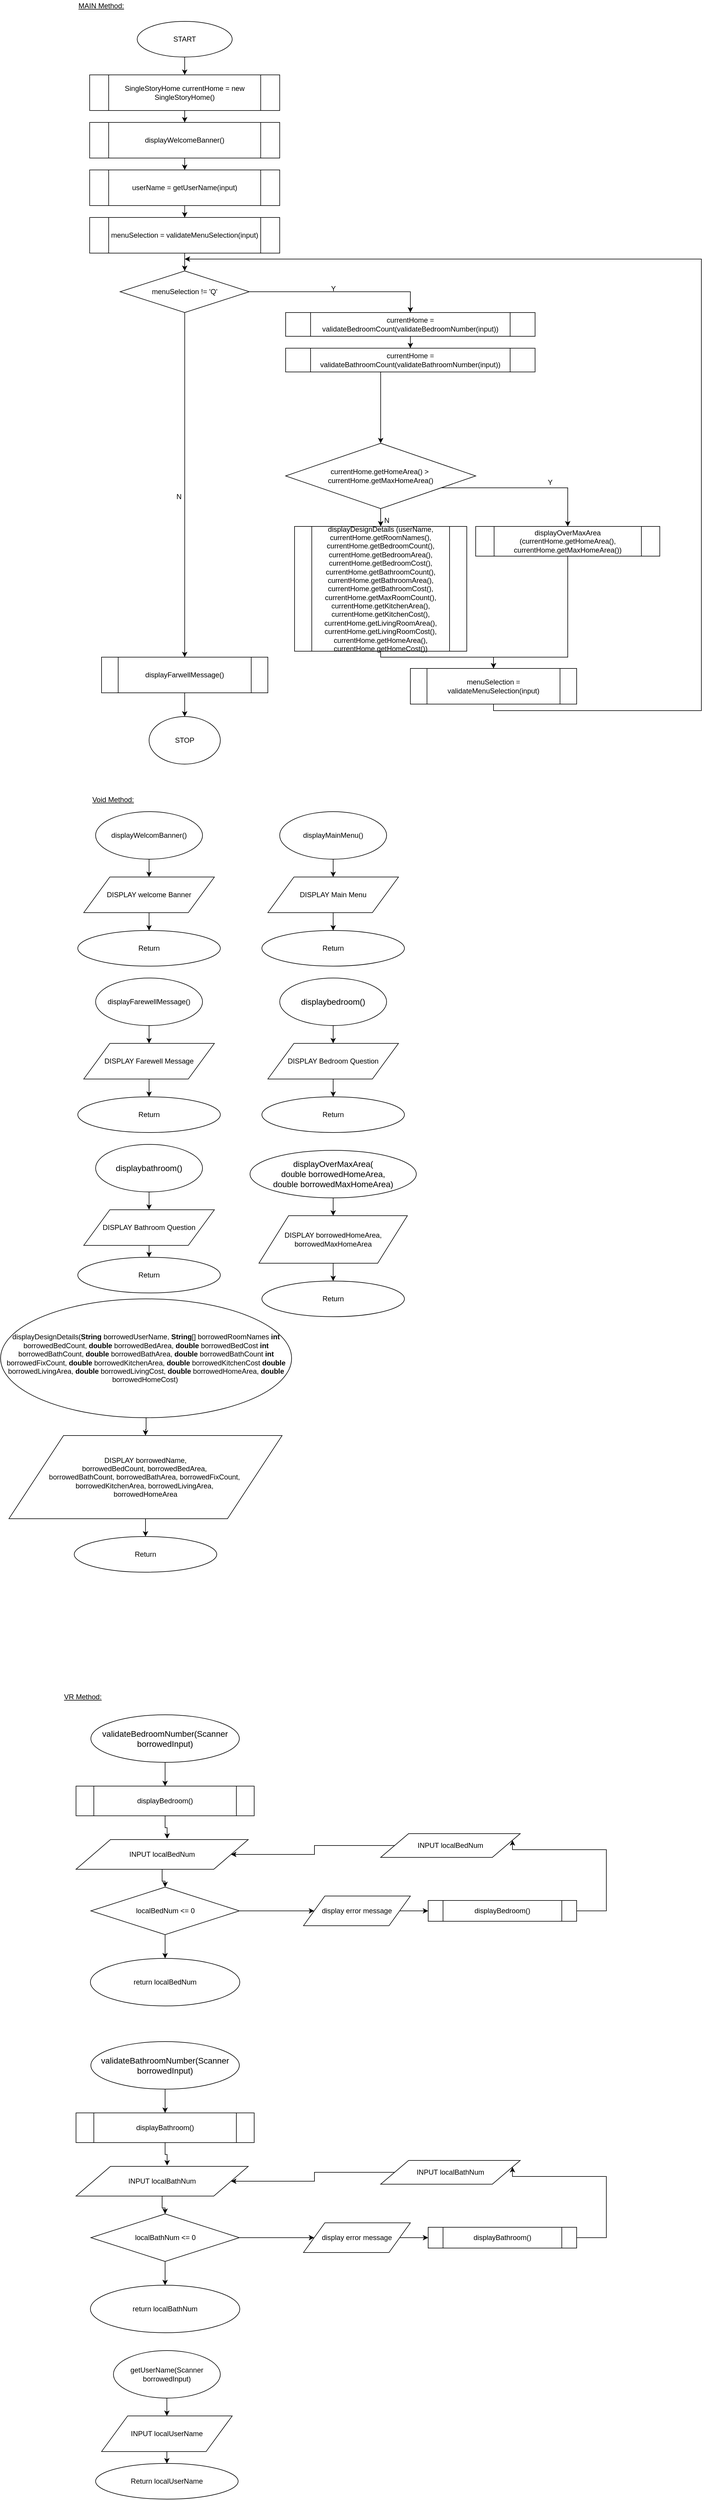 <mxfile version="12.5.5" type="google" pages="2"><diagram id="C5RBs43oDa-KdzZeNtuy" name="Main"><mxGraphModel dx="1441" dy="643" grid="1" gridSize="10" guides="1" tooltips="1" connect="1" arrows="1" fold="1" page="1" pageScale="1" pageWidth="827" pageHeight="1169" math="0" shadow="0"><root><mxCell id="WIyWlLk6GJQsqaUBKTNV-0"/><mxCell id="WIyWlLk6GJQsqaUBKTNV-1" parent="WIyWlLk6GJQsqaUBKTNV-0"/><mxCell id="le-dDfLxGgG_XoVpnEPs-2" style="edgeStyle=orthogonalEdgeStyle;rounded=0;orthogonalLoop=1;jettySize=auto;html=1;entryX=0.5;entryY=0;entryDx=0;entryDy=0;" parent="WIyWlLk6GJQsqaUBKTNV-1" source="le-dDfLxGgG_XoVpnEPs-0" target="le-dDfLxGgG_XoVpnEPs-1" edge="1"><mxGeometry relative="1" as="geometry"/></mxCell><mxCell id="le-dDfLxGgG_XoVpnEPs-0" value="START" style="ellipse;whiteSpace=wrap;html=1;" parent="WIyWlLk6GJQsqaUBKTNV-1" vertex="1"><mxGeometry x="150" y="80" width="160" height="60" as="geometry"/></mxCell><mxCell id="le-dDfLxGgG_XoVpnEPs-5" value="" style="edgeStyle=orthogonalEdgeStyle;rounded=0;orthogonalLoop=1;jettySize=auto;html=1;" parent="WIyWlLk6GJQsqaUBKTNV-1" source="le-dDfLxGgG_XoVpnEPs-1" target="le-dDfLxGgG_XoVpnEPs-4" edge="1"><mxGeometry relative="1" as="geometry"/></mxCell><mxCell id="le-dDfLxGgG_XoVpnEPs-1" value="SingleStoryHome currentHome = new SingleStoryHome()" style="shape=process;whiteSpace=wrap;html=1;backgroundOutline=1;" parent="WIyWlLk6GJQsqaUBKTNV-1" vertex="1"><mxGeometry x="70" y="170" width="320" height="60" as="geometry"/></mxCell><mxCell id="le-dDfLxGgG_XoVpnEPs-7" value="" style="edgeStyle=orthogonalEdgeStyle;rounded=0;orthogonalLoop=1;jettySize=auto;html=1;" parent="WIyWlLk6GJQsqaUBKTNV-1" source="le-dDfLxGgG_XoVpnEPs-4" target="le-dDfLxGgG_XoVpnEPs-6" edge="1"><mxGeometry relative="1" as="geometry"/></mxCell><mxCell id="le-dDfLxGgG_XoVpnEPs-4" value="displayWelcomeBanner()" style="shape=process;whiteSpace=wrap;html=1;backgroundOutline=1;" parent="WIyWlLk6GJQsqaUBKTNV-1" vertex="1"><mxGeometry x="70" y="250" width="320" height="60" as="geometry"/></mxCell><mxCell id="le-dDfLxGgG_XoVpnEPs-9" value="" style="edgeStyle=orthogonalEdgeStyle;rounded=0;orthogonalLoop=1;jettySize=auto;html=1;" parent="WIyWlLk6GJQsqaUBKTNV-1" source="le-dDfLxGgG_XoVpnEPs-6" target="le-dDfLxGgG_XoVpnEPs-8" edge="1"><mxGeometry relative="1" as="geometry"/></mxCell><mxCell id="le-dDfLxGgG_XoVpnEPs-6" value="userName = getUserName(input)" style="shape=process;whiteSpace=wrap;html=1;backgroundOutline=1;" parent="WIyWlLk6GJQsqaUBKTNV-1" vertex="1"><mxGeometry x="70" y="330" width="320" height="60" as="geometry"/></mxCell><mxCell id="le-dDfLxGgG_XoVpnEPs-11" style="edgeStyle=orthogonalEdgeStyle;rounded=0;orthogonalLoop=1;jettySize=auto;html=1;entryX=0.5;entryY=0;entryDx=0;entryDy=0;" parent="WIyWlLk6GJQsqaUBKTNV-1" source="le-dDfLxGgG_XoVpnEPs-8" target="le-dDfLxGgG_XoVpnEPs-10" edge="1"><mxGeometry relative="1" as="geometry"/></mxCell><mxCell id="le-dDfLxGgG_XoVpnEPs-8" value="menuSelection = validateMenuSelection(input)" style="shape=process;whiteSpace=wrap;html=1;backgroundOutline=1;" parent="WIyWlLk6GJQsqaUBKTNV-1" vertex="1"><mxGeometry x="70" y="410" width="320" height="60" as="geometry"/></mxCell><mxCell id="le-dDfLxGgG_XoVpnEPs-14" style="edgeStyle=orthogonalEdgeStyle;rounded=0;orthogonalLoop=1;jettySize=auto;html=1;entryX=0.5;entryY=0;entryDx=0;entryDy=0;" parent="WIyWlLk6GJQsqaUBKTNV-1" source="le-dDfLxGgG_XoVpnEPs-10" target="le-dDfLxGgG_XoVpnEPs-12" edge="1"><mxGeometry relative="1" as="geometry"/></mxCell><mxCell id="le-dDfLxGgG_XoVpnEPs-34" style="edgeStyle=orthogonalEdgeStyle;rounded=0;orthogonalLoop=1;jettySize=auto;html=1;entryX=0.5;entryY=0;entryDx=0;entryDy=0;" parent="WIyWlLk6GJQsqaUBKTNV-1" source="le-dDfLxGgG_XoVpnEPs-10" target="le-dDfLxGgG_XoVpnEPs-17" edge="1"><mxGeometry relative="1" as="geometry"/></mxCell><mxCell id="le-dDfLxGgG_XoVpnEPs-10" value="menuSelection != 'Q'" style="rhombus;whiteSpace=wrap;html=1;" parent="WIyWlLk6GJQsqaUBKTNV-1" vertex="1"><mxGeometry x="121.25" y="500" width="217.5" height="70" as="geometry"/></mxCell><mxCell id="le-dDfLxGgG_XoVpnEPs-30" style="edgeStyle=orthogonalEdgeStyle;rounded=0;orthogonalLoop=1;jettySize=auto;html=1;entryX=0.5;entryY=0;entryDx=0;entryDy=0;" parent="WIyWlLk6GJQsqaUBKTNV-1" source="le-dDfLxGgG_XoVpnEPs-12" target="le-dDfLxGgG_XoVpnEPs-15" edge="1"><mxGeometry relative="1" as="geometry"/></mxCell><mxCell id="le-dDfLxGgG_XoVpnEPs-12" value="displayFarwellMessage()" style="shape=process;whiteSpace=wrap;html=1;backgroundOutline=1;" parent="WIyWlLk6GJQsqaUBKTNV-1" vertex="1"><mxGeometry x="90" y="1150" width="280" height="60" as="geometry"/></mxCell><mxCell id="le-dDfLxGgG_XoVpnEPs-15" value="STOP" style="ellipse;whiteSpace=wrap;html=1;" parent="WIyWlLk6GJQsqaUBKTNV-1" vertex="1"><mxGeometry x="170" y="1250" width="120" height="80" as="geometry"/></mxCell><mxCell id="le-dDfLxGgG_XoVpnEPs-16" value="N" style="text;html=1;align=center;verticalAlign=middle;resizable=0;points=[];autosize=1;" parent="WIyWlLk6GJQsqaUBKTNV-1" vertex="1"><mxGeometry x="210" y="870" width="20" height="20" as="geometry"/></mxCell><mxCell id="le-dDfLxGgG_XoVpnEPs-19" value="" style="edgeStyle=orthogonalEdgeStyle;rounded=0;orthogonalLoop=1;jettySize=auto;html=1;" parent="WIyWlLk6GJQsqaUBKTNV-1" source="le-dDfLxGgG_XoVpnEPs-17" target="le-dDfLxGgG_XoVpnEPs-18" edge="1"><mxGeometry relative="1" as="geometry"/></mxCell><mxCell id="le-dDfLxGgG_XoVpnEPs-17" value="currentHome = validateBedroomCount(validateBedroomNumber(input))" style="shape=process;whiteSpace=wrap;html=1;backgroundOutline=1;" parent="WIyWlLk6GJQsqaUBKTNV-1" vertex="1"><mxGeometry x="400" y="570" width="420" height="40" as="geometry"/></mxCell><mxCell id="le-dDfLxGgG_XoVpnEPs-21" value="" style="edgeStyle=orthogonalEdgeStyle;rounded=0;orthogonalLoop=1;jettySize=auto;html=1;entryX=0.5;entryY=0;entryDx=0;entryDy=0;" parent="WIyWlLk6GJQsqaUBKTNV-1" source="le-dDfLxGgG_XoVpnEPs-18" target="le-dDfLxGgG_XoVpnEPs-24" edge="1"><mxGeometry relative="1" as="geometry"><mxPoint x="610" y="690" as="targetPoint"/><Array as="points"><mxPoint x="560" y="710"/><mxPoint x="560" y="710"/></Array></mxGeometry></mxCell><mxCell id="le-dDfLxGgG_XoVpnEPs-18" value="currentHome = validateBathroomCount(validateBathroomNumber(input))" style="shape=process;whiteSpace=wrap;html=1;backgroundOutline=1;" parent="WIyWlLk6GJQsqaUBKTNV-1" vertex="1"><mxGeometry x="400" y="630" width="420" height="40" as="geometry"/></mxCell><mxCell id="le-dDfLxGgG_XoVpnEPs-28" style="edgeStyle=orthogonalEdgeStyle;rounded=0;orthogonalLoop=1;jettySize=auto;html=1;entryX=0.5;entryY=0;entryDx=0;entryDy=0;" parent="WIyWlLk6GJQsqaUBKTNV-1" source="le-dDfLxGgG_XoVpnEPs-24" target="le-dDfLxGgG_XoVpnEPs-27" edge="1"><mxGeometry relative="1" as="geometry"/></mxCell><mxCell id="le-dDfLxGgG_XoVpnEPs-35" style="edgeStyle=orthogonalEdgeStyle;rounded=0;orthogonalLoop=1;jettySize=auto;html=1;entryX=0.5;entryY=0;entryDx=0;entryDy=0;" parent="WIyWlLk6GJQsqaUBKTNV-1" source="le-dDfLxGgG_XoVpnEPs-24" target="le-dDfLxGgG_XoVpnEPs-26" edge="1"><mxGeometry relative="1" as="geometry"><mxPoint x="880" y="910" as="targetPoint"/><Array as="points"><mxPoint x="875" y="865"/></Array></mxGeometry></mxCell><mxCell id="le-dDfLxGgG_XoVpnEPs-24" value="currentHome.getHomeArea() &amp;gt;&amp;nbsp;&lt;br&gt;currentHome.getMaxHomeArea()" style="rhombus;whiteSpace=wrap;html=1;" parent="WIyWlLk6GJQsqaUBKTNV-1" vertex="1"><mxGeometry x="400" y="790" width="320" height="110" as="geometry"/></mxCell><mxCell id="le-dDfLxGgG_XoVpnEPs-37" style="edgeStyle=orthogonalEdgeStyle;rounded=0;orthogonalLoop=1;jettySize=auto;html=1;" parent="WIyWlLk6GJQsqaUBKTNV-1" source="le-dDfLxGgG_XoVpnEPs-26" target="le-dDfLxGgG_XoVpnEPs-31" edge="1"><mxGeometry relative="1" as="geometry"><Array as="points"><mxPoint x="875" y="1150"/><mxPoint x="750" y="1150"/></Array></mxGeometry></mxCell><mxCell id="le-dDfLxGgG_XoVpnEPs-26" value="displayOverMaxArea&lt;br&gt;(currentHome.getHomeArea(),&lt;br&gt;currentHome.getMaxHomeArea())" style="shape=process;whiteSpace=wrap;html=1;backgroundOutline=1;" parent="WIyWlLk6GJQsqaUBKTNV-1" vertex="1"><mxGeometry x="720" y="930" width="310" height="50" as="geometry"/></mxCell><mxCell id="le-dDfLxGgG_XoVpnEPs-36" style="edgeStyle=orthogonalEdgeStyle;rounded=0;orthogonalLoop=1;jettySize=auto;html=1;entryX=0.5;entryY=0;entryDx=0;entryDy=0;" parent="WIyWlLk6GJQsqaUBKTNV-1" source="le-dDfLxGgG_XoVpnEPs-27" target="le-dDfLxGgG_XoVpnEPs-31" edge="1"><mxGeometry relative="1" as="geometry"><Array as="points"><mxPoint x="560" y="1150"/><mxPoint x="750" y="1150"/></Array></mxGeometry></mxCell><mxCell id="le-dDfLxGgG_XoVpnEPs-27" value="displayDesignDetails (userName, &lt;br&gt;currentHome.getRoomNames(),&lt;br&gt;currentHome.getBedroomCount(),&lt;br&gt;currentHome.getBedroomArea(),&lt;br&gt;currentHome.getBedroomCost(),&lt;br&gt;currentHome.getBathroomCount(),&lt;br&gt;currentHome.getBathroomArea(),&lt;br&gt;currentHome.getBathroomCost(),&lt;br&gt;currentHome.getMaxRoomCount(),&lt;br&gt;currentHome.getKitchenArea(),&lt;br&gt;currentHome.getKitchenCost(),&lt;br&gt;currentHome.getLivingRoomArea(),&lt;br&gt;currentHome.getLivingRoomCost(),&lt;br&gt;currentHome.getHomeArea(),&lt;br&gt;currentHome.getHomeCost())" style="shape=process;whiteSpace=wrap;html=1;backgroundOutline=1;" parent="WIyWlLk6GJQsqaUBKTNV-1" vertex="1"><mxGeometry x="415" y="930" width="290" height="210" as="geometry"/></mxCell><mxCell id="le-dDfLxGgG_XoVpnEPs-29" value="N" style="text;html=1;align=center;verticalAlign=middle;resizable=0;points=[];autosize=1;" parent="WIyWlLk6GJQsqaUBKTNV-1" vertex="1"><mxGeometry x="560" y="910" width="20" height="20" as="geometry"/></mxCell><mxCell id="le-dDfLxGgG_XoVpnEPs-38" style="edgeStyle=orthogonalEdgeStyle;rounded=0;orthogonalLoop=1;jettySize=auto;html=1;" parent="WIyWlLk6GJQsqaUBKTNV-1" source="le-dDfLxGgG_XoVpnEPs-31" edge="1"><mxGeometry relative="1" as="geometry"><mxPoint x="230" y="480" as="targetPoint"/><Array as="points"><mxPoint x="750" y="1240"/><mxPoint x="1100" y="1240"/><mxPoint x="1100" y="480"/></Array></mxGeometry></mxCell><mxCell id="le-dDfLxGgG_XoVpnEPs-31" value="menuSelection = validateMenuSelection(input)" style="shape=process;whiteSpace=wrap;html=1;backgroundOutline=1;" parent="WIyWlLk6GJQsqaUBKTNV-1" vertex="1"><mxGeometry x="610" y="1169" width="280" height="60" as="geometry"/></mxCell><mxCell id="le-dDfLxGgG_XoVpnEPs-32" value="Y" style="text;html=1;align=center;verticalAlign=middle;resizable=0;points=[];autosize=1;" parent="WIyWlLk6GJQsqaUBKTNV-1" vertex="1"><mxGeometry x="835" y="846" width="20" height="20" as="geometry"/></mxCell><mxCell id="le-dDfLxGgG_XoVpnEPs-33" value="Y" style="text;html=1;align=center;verticalAlign=middle;resizable=0;points=[];autosize=1;" parent="WIyWlLk6GJQsqaUBKTNV-1" vertex="1"><mxGeometry x="470" y="520" width="20" height="20" as="geometry"/></mxCell><mxCell id="le-dDfLxGgG_XoVpnEPs-61" value="&lt;u&gt;Void Method:&lt;/u&gt;" style="text;html=1;align=center;verticalAlign=middle;resizable=0;points=[];autosize=1;" parent="WIyWlLk6GJQsqaUBKTNV-1" vertex="1"><mxGeometry x="64" y="1380" width="90" height="20" as="geometry"/></mxCell><mxCell id="le-dDfLxGgG_XoVpnEPs-62" value="&lt;u&gt;MAIN Method:&lt;/u&gt;" style="text;html=1;align=center;verticalAlign=middle;resizable=0;points=[];autosize=1;" parent="WIyWlLk6GJQsqaUBKTNV-1" vertex="1"><mxGeometry x="44" y="44" width="90" height="20" as="geometry"/></mxCell><mxCell id="le-dDfLxGgG_XoVpnEPs-63" style="edgeStyle=orthogonalEdgeStyle;rounded=0;orthogonalLoop=1;jettySize=auto;html=1;entryX=0.5;entryY=0;entryDx=0;entryDy=0;" parent="WIyWlLk6GJQsqaUBKTNV-1" source="le-dDfLxGgG_XoVpnEPs-64" target="le-dDfLxGgG_XoVpnEPs-67" edge="1"><mxGeometry relative="1" as="geometry"/></mxCell><mxCell id="le-dDfLxGgG_XoVpnEPs-64" value="displayWelcomBanner()" style="ellipse;whiteSpace=wrap;html=1;" parent="WIyWlLk6GJQsqaUBKTNV-1" vertex="1"><mxGeometry x="80" y="1410" width="180" height="80" as="geometry"/></mxCell><mxCell id="le-dDfLxGgG_XoVpnEPs-65" style="edgeStyle=orthogonalEdgeStyle;rounded=0;orthogonalLoop=1;jettySize=auto;html=1;" parent="WIyWlLk6GJQsqaUBKTNV-1" source="le-dDfLxGgG_XoVpnEPs-67" edge="1"><mxGeometry relative="1" as="geometry"><mxPoint x="170" y="1640" as="targetPoint"/></mxGeometry></mxCell><mxCell id="le-dDfLxGgG_XoVpnEPs-66" style="edgeStyle=orthogonalEdgeStyle;rounded=0;orthogonalLoop=1;jettySize=auto;html=1;" parent="WIyWlLk6GJQsqaUBKTNV-1" source="le-dDfLxGgG_XoVpnEPs-67" target="le-dDfLxGgG_XoVpnEPs-69" edge="1"><mxGeometry relative="1" as="geometry"/></mxCell><mxCell id="le-dDfLxGgG_XoVpnEPs-67" value="DISPLAY welcome Banner" style="shape=parallelogram;perimeter=parallelogramPerimeter;whiteSpace=wrap;html=1;" parent="WIyWlLk6GJQsqaUBKTNV-1" vertex="1"><mxGeometry x="60" y="1520" width="220" height="60" as="geometry"/></mxCell><mxCell id="le-dDfLxGgG_XoVpnEPs-68" value="" style="edgeStyle=orthogonalEdgeStyle;rounded=0;orthogonalLoop=1;jettySize=auto;html=1;entryX=0.5;entryY=0;entryDx=0;entryDy=0;" parent="WIyWlLk6GJQsqaUBKTNV-1" target="le-dDfLxGgG_XoVpnEPs-69" edge="1"><mxGeometry relative="1" as="geometry"><mxPoint x="170" y="1620" as="sourcePoint"/></mxGeometry></mxCell><mxCell id="le-dDfLxGgG_XoVpnEPs-69" value="Return" style="ellipse;whiteSpace=wrap;html=1;" parent="WIyWlLk6GJQsqaUBKTNV-1" vertex="1"><mxGeometry x="50" y="1610" width="240" height="60" as="geometry"/></mxCell><mxCell id="le-dDfLxGgG_XoVpnEPs-77" style="edgeStyle=orthogonalEdgeStyle;rounded=0;orthogonalLoop=1;jettySize=auto;html=1;entryX=0.5;entryY=0;entryDx=0;entryDy=0;" parent="WIyWlLk6GJQsqaUBKTNV-1" source="le-dDfLxGgG_XoVpnEPs-78" target="le-dDfLxGgG_XoVpnEPs-81" edge="1"><mxGeometry relative="1" as="geometry"/></mxCell><mxCell id="le-dDfLxGgG_XoVpnEPs-78" value="displayFarewellMessage()" style="ellipse;whiteSpace=wrap;html=1;" parent="WIyWlLk6GJQsqaUBKTNV-1" vertex="1"><mxGeometry x="80" y="1690" width="180" height="80" as="geometry"/></mxCell><mxCell id="le-dDfLxGgG_XoVpnEPs-79" style="edgeStyle=orthogonalEdgeStyle;rounded=0;orthogonalLoop=1;jettySize=auto;html=1;" parent="WIyWlLk6GJQsqaUBKTNV-1" source="le-dDfLxGgG_XoVpnEPs-81" edge="1"><mxGeometry relative="1" as="geometry"><mxPoint x="170" y="1920" as="targetPoint"/></mxGeometry></mxCell><mxCell id="le-dDfLxGgG_XoVpnEPs-80" style="edgeStyle=orthogonalEdgeStyle;rounded=0;orthogonalLoop=1;jettySize=auto;html=1;" parent="WIyWlLk6GJQsqaUBKTNV-1" source="le-dDfLxGgG_XoVpnEPs-81" target="le-dDfLxGgG_XoVpnEPs-83" edge="1"><mxGeometry relative="1" as="geometry"/></mxCell><mxCell id="le-dDfLxGgG_XoVpnEPs-81" value="DISPLAY Farewell Message" style="shape=parallelogram;perimeter=parallelogramPerimeter;whiteSpace=wrap;html=1;" parent="WIyWlLk6GJQsqaUBKTNV-1" vertex="1"><mxGeometry x="60" y="1800" width="220" height="60" as="geometry"/></mxCell><mxCell id="le-dDfLxGgG_XoVpnEPs-82" value="" style="edgeStyle=orthogonalEdgeStyle;rounded=0;orthogonalLoop=1;jettySize=auto;html=1;entryX=0.5;entryY=0;entryDx=0;entryDy=0;" parent="WIyWlLk6GJQsqaUBKTNV-1" target="le-dDfLxGgG_XoVpnEPs-83" edge="1"><mxGeometry relative="1" as="geometry"><mxPoint x="170" y="1900" as="sourcePoint"/></mxGeometry></mxCell><mxCell id="le-dDfLxGgG_XoVpnEPs-83" value="Return" style="ellipse;whiteSpace=wrap;html=1;" parent="WIyWlLk6GJQsqaUBKTNV-1" vertex="1"><mxGeometry x="50" y="1890" width="240" height="60" as="geometry"/></mxCell><mxCell id="le-dDfLxGgG_XoVpnEPs-91" style="edgeStyle=orthogonalEdgeStyle;rounded=0;orthogonalLoop=1;jettySize=auto;html=1;entryX=0.5;entryY=0;entryDx=0;entryDy=0;" parent="WIyWlLk6GJQsqaUBKTNV-1" source="le-dDfLxGgG_XoVpnEPs-92" target="le-dDfLxGgG_XoVpnEPs-95" edge="1"><mxGeometry relative="1" as="geometry"/></mxCell><mxCell id="le-dDfLxGgG_XoVpnEPs-92" value="displayMainMenu()" style="ellipse;whiteSpace=wrap;html=1;" parent="WIyWlLk6GJQsqaUBKTNV-1" vertex="1"><mxGeometry x="390" y="1410" width="180" height="80" as="geometry"/></mxCell><mxCell id="le-dDfLxGgG_XoVpnEPs-93" style="edgeStyle=orthogonalEdgeStyle;rounded=0;orthogonalLoop=1;jettySize=auto;html=1;" parent="WIyWlLk6GJQsqaUBKTNV-1" source="le-dDfLxGgG_XoVpnEPs-95" edge="1"><mxGeometry relative="1" as="geometry"><mxPoint x="480" y="1640" as="targetPoint"/></mxGeometry></mxCell><mxCell id="le-dDfLxGgG_XoVpnEPs-94" style="edgeStyle=orthogonalEdgeStyle;rounded=0;orthogonalLoop=1;jettySize=auto;html=1;" parent="WIyWlLk6GJQsqaUBKTNV-1" source="le-dDfLxGgG_XoVpnEPs-95" target="le-dDfLxGgG_XoVpnEPs-97" edge="1"><mxGeometry relative="1" as="geometry"/></mxCell><mxCell id="le-dDfLxGgG_XoVpnEPs-95" value="DISPLAY Main Menu" style="shape=parallelogram;perimeter=parallelogramPerimeter;whiteSpace=wrap;html=1;" parent="WIyWlLk6GJQsqaUBKTNV-1" vertex="1"><mxGeometry x="370" y="1520" width="220" height="60" as="geometry"/></mxCell><mxCell id="le-dDfLxGgG_XoVpnEPs-96" value="" style="edgeStyle=orthogonalEdgeStyle;rounded=0;orthogonalLoop=1;jettySize=auto;html=1;entryX=0.5;entryY=0;entryDx=0;entryDy=0;" parent="WIyWlLk6GJQsqaUBKTNV-1" target="le-dDfLxGgG_XoVpnEPs-97" edge="1"><mxGeometry relative="1" as="geometry"><mxPoint x="480" y="1620" as="sourcePoint"/></mxGeometry></mxCell><mxCell id="le-dDfLxGgG_XoVpnEPs-97" value="Return" style="ellipse;whiteSpace=wrap;html=1;" parent="WIyWlLk6GJQsqaUBKTNV-1" vertex="1"><mxGeometry x="360" y="1610" width="240" height="60" as="geometry"/></mxCell><mxCell id="le-dDfLxGgG_XoVpnEPs-98" style="edgeStyle=orthogonalEdgeStyle;rounded=0;orthogonalLoop=1;jettySize=auto;html=1;entryX=0.5;entryY=0;entryDx=0;entryDy=0;" parent="WIyWlLk6GJQsqaUBKTNV-1" source="le-dDfLxGgG_XoVpnEPs-99" target="le-dDfLxGgG_XoVpnEPs-102" edge="1"><mxGeometry relative="1" as="geometry"/></mxCell><mxCell id="le-dDfLxGgG_XoVpnEPs-99" value="&lt;font style=&quot;font-size: 14px&quot;&gt;&amp;nbsp;displaybedroom()&lt;span class=&quot;Apple-converted-space&quot;&gt;&amp;nbsp;&lt;/span&gt;&lt;/font&gt;&lt;span style=&quot;font-family: &amp;#34;menlo&amp;#34; ; font-size: 11px&quot;&gt;&lt;br&gt;&lt;/span&gt;" style="ellipse;whiteSpace=wrap;html=1;" parent="WIyWlLk6GJQsqaUBKTNV-1" vertex="1"><mxGeometry x="390" y="1690" width="180" height="80" as="geometry"/></mxCell><mxCell id="le-dDfLxGgG_XoVpnEPs-100" style="edgeStyle=orthogonalEdgeStyle;rounded=0;orthogonalLoop=1;jettySize=auto;html=1;" parent="WIyWlLk6GJQsqaUBKTNV-1" source="le-dDfLxGgG_XoVpnEPs-102" edge="1"><mxGeometry relative="1" as="geometry"><mxPoint x="480" y="1920" as="targetPoint"/></mxGeometry></mxCell><mxCell id="le-dDfLxGgG_XoVpnEPs-101" style="edgeStyle=orthogonalEdgeStyle;rounded=0;orthogonalLoop=1;jettySize=auto;html=1;" parent="WIyWlLk6GJQsqaUBKTNV-1" source="le-dDfLxGgG_XoVpnEPs-102" target="le-dDfLxGgG_XoVpnEPs-104" edge="1"><mxGeometry relative="1" as="geometry"/></mxCell><mxCell id="le-dDfLxGgG_XoVpnEPs-102" value="DISPLAY Bedroom Question" style="shape=parallelogram;perimeter=parallelogramPerimeter;whiteSpace=wrap;html=1;" parent="WIyWlLk6GJQsqaUBKTNV-1" vertex="1"><mxGeometry x="370" y="1800" width="220" height="60" as="geometry"/></mxCell><mxCell id="le-dDfLxGgG_XoVpnEPs-103" value="" style="edgeStyle=orthogonalEdgeStyle;rounded=0;orthogonalLoop=1;jettySize=auto;html=1;entryX=0.5;entryY=0;entryDx=0;entryDy=0;" parent="WIyWlLk6GJQsqaUBKTNV-1" target="le-dDfLxGgG_XoVpnEPs-104" edge="1"><mxGeometry relative="1" as="geometry"><mxPoint x="480" y="1900" as="sourcePoint"/></mxGeometry></mxCell><mxCell id="le-dDfLxGgG_XoVpnEPs-104" value="Return" style="ellipse;whiteSpace=wrap;html=1;" parent="WIyWlLk6GJQsqaUBKTNV-1" vertex="1"><mxGeometry x="360" y="1890" width="240" height="60" as="geometry"/></mxCell><mxCell id="le-dDfLxGgG_XoVpnEPs-105" style="edgeStyle=orthogonalEdgeStyle;rounded=0;orthogonalLoop=1;jettySize=auto;html=1;entryX=0.5;entryY=0;entryDx=0;entryDy=0;" parent="WIyWlLk6GJQsqaUBKTNV-1" source="le-dDfLxGgG_XoVpnEPs-106" target="le-dDfLxGgG_XoVpnEPs-109" edge="1"><mxGeometry relative="1" as="geometry"/></mxCell><mxCell id="le-dDfLxGgG_XoVpnEPs-106" value="&lt;font style=&quot;font-size: 14px&quot;&gt;&amp;nbsp;displaybathroom()&lt;span class=&quot;Apple-converted-space&quot;&gt;&amp;nbsp;&lt;/span&gt;&lt;/font&gt;&lt;span style=&quot;font-family: &amp;#34;menlo&amp;#34; ; font-size: 11px&quot;&gt;&lt;br&gt;&lt;/span&gt;" style="ellipse;whiteSpace=wrap;html=1;" parent="WIyWlLk6GJQsqaUBKTNV-1" vertex="1"><mxGeometry x="80" y="1970" width="180" height="80" as="geometry"/></mxCell><mxCell id="le-dDfLxGgG_XoVpnEPs-107" style="edgeStyle=orthogonalEdgeStyle;rounded=0;orthogonalLoop=1;jettySize=auto;html=1;" parent="WIyWlLk6GJQsqaUBKTNV-1" source="le-dDfLxGgG_XoVpnEPs-109" edge="1"><mxGeometry relative="1" as="geometry"><mxPoint x="170" y="2200" as="targetPoint"/></mxGeometry></mxCell><mxCell id="le-dDfLxGgG_XoVpnEPs-108" style="edgeStyle=orthogonalEdgeStyle;rounded=0;orthogonalLoop=1;jettySize=auto;html=1;" parent="WIyWlLk6GJQsqaUBKTNV-1" source="le-dDfLxGgG_XoVpnEPs-109" target="le-dDfLxGgG_XoVpnEPs-111" edge="1"><mxGeometry relative="1" as="geometry"/></mxCell><mxCell id="le-dDfLxGgG_XoVpnEPs-109" value="DISPLAY Bathroom Question" style="shape=parallelogram;perimeter=parallelogramPerimeter;whiteSpace=wrap;html=1;" parent="WIyWlLk6GJQsqaUBKTNV-1" vertex="1"><mxGeometry x="60" y="2080" width="220" height="60" as="geometry"/></mxCell><mxCell id="le-dDfLxGgG_XoVpnEPs-110" value="" style="edgeStyle=orthogonalEdgeStyle;rounded=0;orthogonalLoop=1;jettySize=auto;html=1;entryX=0.5;entryY=0;entryDx=0;entryDy=0;" parent="WIyWlLk6GJQsqaUBKTNV-1" target="le-dDfLxGgG_XoVpnEPs-111" edge="1"><mxGeometry relative="1" as="geometry"><mxPoint x="170" y="2180" as="sourcePoint"/></mxGeometry></mxCell><mxCell id="le-dDfLxGgG_XoVpnEPs-111" value="Return" style="ellipse;whiteSpace=wrap;html=1;" parent="WIyWlLk6GJQsqaUBKTNV-1" vertex="1"><mxGeometry x="50" y="2160" width="240" height="60" as="geometry"/></mxCell><mxCell id="le-dDfLxGgG_XoVpnEPs-112" value="&lt;u&gt;VR Method:&lt;/u&gt;" style="text;html=1;align=center;verticalAlign=middle;resizable=0;points=[];autosize=1;" parent="WIyWlLk6GJQsqaUBKTNV-1" vertex="1"><mxGeometry x="18" y="2890" width="80" height="20" as="geometry"/></mxCell><mxCell id="le-dDfLxGgG_XoVpnEPs-137" style="edgeStyle=orthogonalEdgeStyle;rounded=0;orthogonalLoop=1;jettySize=auto;html=1;entryX=0.5;entryY=0;entryDx=0;entryDy=0;" parent="WIyWlLk6GJQsqaUBKTNV-1" source="le-dDfLxGgG_XoVpnEPs-121" target="le-dDfLxGgG_XoVpnEPs-136" edge="1"><mxGeometry relative="1" as="geometry"/></mxCell><mxCell id="le-dDfLxGgG_XoVpnEPs-121" value="&lt;span style=&quot;font-size: 14px&quot;&gt;validateBedroomNumber(Scanner &lt;/span&gt;&lt;span class=&quot;s1&quot; style=&quot;font-size: 14px&quot;&gt;borrowedInput&lt;/span&gt;&lt;span style=&quot;font-size: 14px&quot;&gt;)&lt;/span&gt;" style="ellipse;whiteSpace=wrap;html=1;" parent="WIyWlLk6GJQsqaUBKTNV-1" vertex="1"><mxGeometry x="72" y="2930" width="250" height="80" as="geometry"/></mxCell><mxCell id="le-dDfLxGgG_XoVpnEPs-122" style="edgeStyle=orthogonalEdgeStyle;rounded=0;orthogonalLoop=1;jettySize=auto;html=1;entryX=0.5;entryY=0;entryDx=0;entryDy=0;" parent="WIyWlLk6GJQsqaUBKTNV-1" source="le-dDfLxGgG_XoVpnEPs-123" target="le-dDfLxGgG_XoVpnEPs-126" edge="1"><mxGeometry relative="1" as="geometry"/></mxCell><mxCell id="le-dDfLxGgG_XoVpnEPs-123" value="&lt;span class=&quot;s1&quot; style=&quot;font-size: 14px&quot;&gt;displayOverMaxArea(&lt;br&gt;&lt;/span&gt;&lt;span class=&quot;s2&quot; style=&quot;font-size: 14px&quot;&gt;double&lt;/span&gt;&lt;span class=&quot;s1&quot; style=&quot;font-size: 14px&quot;&gt; &lt;/span&gt;&lt;span style=&quot;font-size: 14px&quot;&gt;borrowedHomeArea&lt;/span&gt;&lt;span class=&quot;s1&quot; style=&quot;font-size: 14px&quot;&gt;,&lt;br&gt;&lt;span style=&quot;font-family: &amp;#34;helvetica&amp;#34;&quot;&gt;double&lt;/span&gt;&lt;b style=&quot;font-family: &amp;#34;helvetica&amp;#34;&quot;&gt;&amp;nbsp;&lt;/b&gt;&lt;span style=&quot;font-family: &amp;#34;helvetica&amp;#34;&quot;&gt;borrowedMaxHomeArea&lt;/span&gt;&lt;span class=&quot;s1&quot; style=&quot;font-family: &amp;#34;helvetica&amp;#34;&quot;&gt;)&lt;/span&gt;&lt;b style=&quot;font-family: &amp;#34;helvetica&amp;#34;&quot;&gt;&lt;br&gt;&lt;/b&gt;&lt;/span&gt;" style="ellipse;whiteSpace=wrap;html=1;" parent="WIyWlLk6GJQsqaUBKTNV-1" vertex="1"><mxGeometry x="340" y="1980" width="280" height="80" as="geometry"/></mxCell><mxCell id="le-dDfLxGgG_XoVpnEPs-124" style="edgeStyle=orthogonalEdgeStyle;rounded=0;orthogonalLoop=1;jettySize=auto;html=1;entryX=0.5;entryY=0;entryDx=0;entryDy=0;" parent="WIyWlLk6GJQsqaUBKTNV-1" source="le-dDfLxGgG_XoVpnEPs-126" target="le-dDfLxGgG_XoVpnEPs-128" edge="1"><mxGeometry relative="1" as="geometry"><mxPoint x="480" y="2210" as="targetPoint"/></mxGeometry></mxCell><mxCell id="le-dDfLxGgG_XoVpnEPs-126" value="DISPLAY borrowedHomeArea,&lt;br&gt;borrowedMaxHomeArea" style="shape=parallelogram;perimeter=parallelogramPerimeter;whiteSpace=wrap;html=1;" parent="WIyWlLk6GJQsqaUBKTNV-1" vertex="1"><mxGeometry x="355" y="2090" width="250" height="80" as="geometry"/></mxCell><mxCell id="le-dDfLxGgG_XoVpnEPs-128" value="Return" style="ellipse;whiteSpace=wrap;html=1;" parent="WIyWlLk6GJQsqaUBKTNV-1" vertex="1"><mxGeometry x="360" y="2200" width="240" height="60" as="geometry"/></mxCell><mxCell id="le-dDfLxGgG_XoVpnEPs-130" style="edgeStyle=orthogonalEdgeStyle;rounded=0;orthogonalLoop=1;jettySize=auto;html=1;entryX=0.5;entryY=0;entryDx=0;entryDy=0;" parent="WIyWlLk6GJQsqaUBKTNV-1" source="le-dDfLxGgG_XoVpnEPs-131" target="le-dDfLxGgG_XoVpnEPs-133" edge="1"><mxGeometry relative="1" as="geometry"/></mxCell><mxCell id="le-dDfLxGgG_XoVpnEPs-131" value="&lt;span class=&quot;s1&quot;&gt;&lt;font&gt;&lt;font style=&quot;font-size: 12px&quot;&gt;&lt;span class=&quot;s1&quot;&gt;displayDesignDetails(&lt;b&gt;String&lt;/b&gt; &lt;/span&gt;borrowedUserName&lt;span class=&quot;s1&quot;&gt;, &lt;b&gt;String&lt;/b&gt;[] borrowedRoomNames&amp;nbsp;&lt;/span&gt;&lt;span class=&quot;s2&quot;&gt;&lt;b&gt;int&lt;/b&gt;&lt;/span&gt;&lt;span class=&quot;s1&quot;&gt; &lt;/span&gt;borrowedBedCount&lt;span class=&quot;s1&quot;&gt;, &lt;/span&gt;&lt;span class=&quot;s2&quot;&gt;&lt;b&gt;double&lt;/b&gt;&lt;/span&gt;&lt;span class=&quot;s1&quot;&gt; &lt;/span&gt;borrowedBedArea&lt;span class=&quot;s1&quot;&gt;, &lt;b&gt;double&lt;/b&gt; borrowedBedCost&amp;nbsp;&lt;/span&gt;&lt;span class=&quot;s2&quot;&gt;&lt;b&gt;int&lt;/b&gt;&lt;/span&gt;&lt;span class=&quot;s1&quot;&gt; &lt;/span&gt;borrowedBathCount&lt;span class=&quot;s1&quot;&gt;, &lt;/span&gt;&lt;span class=&quot;s2&quot;&gt;&lt;b&gt;double&lt;/b&gt;&lt;/span&gt;&lt;span class=&quot;s1&quot;&gt; &lt;/span&gt;borrowedBathArea&lt;span class=&quot;s1&quot;&gt;, &lt;b&gt;double&lt;/b&gt; borrowedBathCount&amp;nbsp;&lt;/span&gt;&lt;span class=&quot;s2&quot;&gt;&lt;b&gt;int&lt;/b&gt;&lt;/span&gt;&lt;span class=&quot;s1&quot;&gt; &lt;/span&gt;borrowedFixCount&lt;span class=&quot;s1&quot;&gt;, &lt;/span&gt;&lt;span class=&quot;s2&quot;&gt;&lt;b&gt;double&lt;/b&gt;&lt;/span&gt;&lt;span class=&quot;s1&quot;&gt; &lt;/span&gt;borrowedKitchenArea&lt;span class=&quot;s1&quot;&gt;, &lt;b&gt;double&lt;/b&gt; borrowedKitchenCost&amp;nbsp;&lt;/span&gt;&lt;span class=&quot;s2&quot;&gt;&lt;b&gt;double&lt;/b&gt;&lt;/span&gt;&lt;span class=&quot;s1&quot;&gt; &lt;/span&gt;borrowedLivingArea&lt;span class=&quot;s1&quot;&gt;, &lt;b&gt;double&lt;/b&gt; borrowedLivingCost,&amp;nbsp;&lt;/span&gt;&lt;span class=&quot;s2&quot;&gt;&lt;b&gt;double&lt;/b&gt;&lt;/span&gt;&lt;span class=&quot;s1&quot;&gt; &lt;/span&gt;borrowedHomeArea, &lt;b&gt;double&lt;/b&gt; borrowedHomeCost&lt;span class=&quot;s1&quot;&gt;)&lt;span class=&quot;Apple-converted-space&quot;&gt;&amp;nbsp;&lt;/span&gt;&lt;/span&gt;&lt;/font&gt;&lt;br&gt;&lt;/font&gt;&lt;/span&gt;" style="ellipse;whiteSpace=wrap;html=1;" parent="WIyWlLk6GJQsqaUBKTNV-1" vertex="1"><mxGeometry x="-80" y="2230" width="490" height="200" as="geometry"/></mxCell><mxCell id="le-dDfLxGgG_XoVpnEPs-132" style="edgeStyle=orthogonalEdgeStyle;rounded=0;orthogonalLoop=1;jettySize=auto;html=1;entryX=0.5;entryY=0;entryDx=0;entryDy=0;" parent="WIyWlLk6GJQsqaUBKTNV-1" source="le-dDfLxGgG_XoVpnEPs-133" target="le-dDfLxGgG_XoVpnEPs-134" edge="1"><mxGeometry relative="1" as="geometry"><mxPoint x="164" y="2570" as="targetPoint"/></mxGeometry></mxCell><mxCell id="le-dDfLxGgG_XoVpnEPs-133" value="DISPLAY&amp;nbsp;&lt;font style=&quot;font-size: 12px&quot;&gt;borrowedName&lt;/font&gt;,&lt;br&gt;borrowedBedCount, borrowedBedArea&lt;span class=&quot;s1&quot;&gt;,&lt;/span&gt;&lt;span class=&quot;s1&quot;&gt;&amp;nbsp;&lt;br&gt;&lt;/span&gt;borrowedBathCount&lt;span class=&quot;s1&quot;&gt;,&lt;/span&gt;&lt;span class=&quot;s1&quot;&gt;&amp;nbsp;&lt;/span&gt;borrowedBathArea&lt;span class=&quot;s1&quot;&gt;,&amp;nbsp;&lt;/span&gt;borrowedFixCount&lt;span class=&quot;s1&quot;&gt;,&lt;/span&gt;&lt;span class=&quot;s1&quot;&gt;&amp;nbsp;&lt;br&gt;&lt;/span&gt;borrowedKitchenArea&lt;span class=&quot;s1&quot;&gt;,&amp;nbsp;&lt;/span&gt;borrowedLivingArea&lt;span class=&quot;s1&quot;&gt;,&amp;nbsp;&lt;b&gt;&lt;br&gt;&lt;/b&gt;&lt;/span&gt;borrowedHomeArea" style="shape=parallelogram;perimeter=parallelogramPerimeter;whiteSpace=wrap;html=1;" parent="WIyWlLk6GJQsqaUBKTNV-1" vertex="1"><mxGeometry x="-66" y="2460" width="460" height="140" as="geometry"/></mxCell><mxCell id="le-dDfLxGgG_XoVpnEPs-134" value="Return" style="ellipse;whiteSpace=wrap;html=1;" parent="WIyWlLk6GJQsqaUBKTNV-1" vertex="1"><mxGeometry x="44" y="2630" width="240" height="60" as="geometry"/></mxCell><mxCell id="le-dDfLxGgG_XoVpnEPs-139" style="edgeStyle=orthogonalEdgeStyle;rounded=0;orthogonalLoop=1;jettySize=auto;html=1;entryX=0.529;entryY=-0.03;entryDx=0;entryDy=0;entryPerimeter=0;" parent="WIyWlLk6GJQsqaUBKTNV-1" source="le-dDfLxGgG_XoVpnEPs-136" target="le-dDfLxGgG_XoVpnEPs-138" edge="1"><mxGeometry relative="1" as="geometry"/></mxCell><mxCell id="le-dDfLxGgG_XoVpnEPs-136" value="displayBedroom()" style="shape=process;whiteSpace=wrap;html=1;backgroundOutline=1;" parent="WIyWlLk6GJQsqaUBKTNV-1" vertex="1"><mxGeometry x="47" y="3050" width="300" height="50" as="geometry"/></mxCell><mxCell id="le-dDfLxGgG_XoVpnEPs-142" style="edgeStyle=orthogonalEdgeStyle;rounded=0;orthogonalLoop=1;jettySize=auto;html=1;entryX=0.5;entryY=0;entryDx=0;entryDy=0;" parent="WIyWlLk6GJQsqaUBKTNV-1" source="le-dDfLxGgG_XoVpnEPs-138" target="le-dDfLxGgG_XoVpnEPs-140" edge="1"><mxGeometry relative="1" as="geometry"/></mxCell><mxCell id="le-dDfLxGgG_XoVpnEPs-138" value="INPUT localBedNum" style="shape=parallelogram;perimeter=parallelogramPerimeter;whiteSpace=wrap;html=1;" parent="WIyWlLk6GJQsqaUBKTNV-1" vertex="1"><mxGeometry x="47" y="3140" width="290" height="50" as="geometry"/></mxCell><mxCell id="le-dDfLxGgG_XoVpnEPs-140" value="" style="rhombus;whiteSpace=wrap;html=1;" parent="WIyWlLk6GJQsqaUBKTNV-1" vertex="1"><mxGeometry x="72" y="3220" width="250" height="80" as="geometry"/></mxCell><mxCell id="le-dDfLxGgG_XoVpnEPs-143" value="return localBedNum" style="ellipse;whiteSpace=wrap;html=1;" parent="WIyWlLk6GJQsqaUBKTNV-1" vertex="1"><mxGeometry x="71.25" y="3340" width="251.5" height="80" as="geometry"/></mxCell><mxCell id="le-dDfLxGgG_XoVpnEPs-152" style="edgeStyle=orthogonalEdgeStyle;rounded=0;orthogonalLoop=1;jettySize=auto;html=1;" parent="WIyWlLk6GJQsqaUBKTNV-1" source="le-dDfLxGgG_XoVpnEPs-144" target="le-dDfLxGgG_XoVpnEPs-151" edge="1"><mxGeometry relative="1" as="geometry"/></mxCell><mxCell id="le-dDfLxGgG_XoVpnEPs-144" value="display error message" style="shape=parallelogram;perimeter=parallelogramPerimeter;whiteSpace=wrap;html=1;" parent="WIyWlLk6GJQsqaUBKTNV-1" vertex="1"><mxGeometry x="430" y="3235" width="180" height="50" as="geometry"/></mxCell><mxCell id="le-dDfLxGgG_XoVpnEPs-148" value="" style="edgeStyle=orthogonalEdgeStyle;rounded=0;orthogonalLoop=1;jettySize=auto;html=1;entryX=0.5;entryY=0;entryDx=0;entryDy=0;" parent="WIyWlLk6GJQsqaUBKTNV-1" source="le-dDfLxGgG_XoVpnEPs-140" target="le-dDfLxGgG_XoVpnEPs-143" edge="1"><mxGeometry relative="1" as="geometry"><mxPoint x="197.333" y="3320.333" as="targetPoint"/></mxGeometry></mxCell><mxCell id="le-dDfLxGgG_XoVpnEPs-149" value="localBedNum &amp;lt;= 0" style="text;html=1;align=center;verticalAlign=middle;resizable=0;points=[];autosize=1;" parent="WIyWlLk6GJQsqaUBKTNV-1" vertex="1"><mxGeometry x="142" y="3250" width="110" height="20" as="geometry"/></mxCell><mxCell id="le-dDfLxGgG_XoVpnEPs-150" value="" style="endArrow=classic;html=1;exitX=1;exitY=0.5;exitDx=0;exitDy=0;entryX=0;entryY=0.5;entryDx=0;entryDy=0;" parent="WIyWlLk6GJQsqaUBKTNV-1" source="le-dDfLxGgG_XoVpnEPs-140" target="le-dDfLxGgG_XoVpnEPs-144" edge="1"><mxGeometry width="50" height="50" relative="1" as="geometry"><mxPoint x="350" y="3290" as="sourcePoint"/><mxPoint x="400" y="3240" as="targetPoint"/></mxGeometry></mxCell><mxCell id="le-dDfLxGgG_XoVpnEPs-154" style="edgeStyle=orthogonalEdgeStyle;rounded=0;orthogonalLoop=1;jettySize=auto;html=1;entryX=1;entryY=0.25;entryDx=0;entryDy=0;" parent="WIyWlLk6GJQsqaUBKTNV-1" source="le-dDfLxGgG_XoVpnEPs-151" target="le-dDfLxGgG_XoVpnEPs-153" edge="1"><mxGeometry relative="1" as="geometry"><Array as="points"><mxPoint x="940" y="3260"/><mxPoint x="940" y="3157"/></Array></mxGeometry></mxCell><mxCell id="le-dDfLxGgG_XoVpnEPs-151" value="&lt;span style=&quot;white-space: normal&quot;&gt;displayBedroom()&lt;/span&gt;" style="shape=process;whiteSpace=wrap;html=1;backgroundOutline=1;" parent="WIyWlLk6GJQsqaUBKTNV-1" vertex="1"><mxGeometry x="640" y="3242.5" width="250" height="35" as="geometry"/></mxCell><mxCell id="le-dDfLxGgG_XoVpnEPs-155" style="edgeStyle=orthogonalEdgeStyle;rounded=0;orthogonalLoop=1;jettySize=auto;html=1;" parent="WIyWlLk6GJQsqaUBKTNV-1" source="le-dDfLxGgG_XoVpnEPs-153" target="le-dDfLxGgG_XoVpnEPs-138" edge="1"><mxGeometry relative="1" as="geometry"/></mxCell><mxCell id="le-dDfLxGgG_XoVpnEPs-153" value="&lt;span style=&quot;white-space: normal&quot;&gt;INPUT localBedNum&lt;/span&gt;" style="shape=parallelogram;perimeter=parallelogramPerimeter;whiteSpace=wrap;html=1;" parent="WIyWlLk6GJQsqaUBKTNV-1" vertex="1"><mxGeometry x="560" y="3130" width="235" height="40" as="geometry"/></mxCell><mxCell id="le-dDfLxGgG_XoVpnEPs-173" style="edgeStyle=orthogonalEdgeStyle;rounded=0;orthogonalLoop=1;jettySize=auto;html=1;entryX=0.5;entryY=0;entryDx=0;entryDy=0;" parent="WIyWlLk6GJQsqaUBKTNV-1" source="le-dDfLxGgG_XoVpnEPs-174" target="le-dDfLxGgG_XoVpnEPs-176" edge="1"><mxGeometry relative="1" as="geometry"/></mxCell><mxCell id="le-dDfLxGgG_XoVpnEPs-174" value="&lt;span style=&quot;font-size: 14px&quot;&gt;validateBathroomNumber(Scanner &lt;/span&gt;&lt;span class=&quot;s1&quot; style=&quot;font-size: 14px&quot;&gt;borrowedInput&lt;/span&gt;&lt;span style=&quot;font-size: 14px&quot;&gt;)&lt;/span&gt;" style="ellipse;whiteSpace=wrap;html=1;" parent="WIyWlLk6GJQsqaUBKTNV-1" vertex="1"><mxGeometry x="72.0" y="3480" width="250" height="80" as="geometry"/></mxCell><mxCell id="le-dDfLxGgG_XoVpnEPs-175" style="edgeStyle=orthogonalEdgeStyle;rounded=0;orthogonalLoop=1;jettySize=auto;html=1;entryX=0.529;entryY=-0.03;entryDx=0;entryDy=0;entryPerimeter=0;" parent="WIyWlLk6GJQsqaUBKTNV-1" source="le-dDfLxGgG_XoVpnEPs-176" target="le-dDfLxGgG_XoVpnEPs-178" edge="1"><mxGeometry relative="1" as="geometry"/></mxCell><mxCell id="le-dDfLxGgG_XoVpnEPs-176" value="displayBathroom()" style="shape=process;whiteSpace=wrap;html=1;backgroundOutline=1;" parent="WIyWlLk6GJQsqaUBKTNV-1" vertex="1"><mxGeometry x="47.0" y="3600" width="300" height="50" as="geometry"/></mxCell><mxCell id="le-dDfLxGgG_XoVpnEPs-177" style="edgeStyle=orthogonalEdgeStyle;rounded=0;orthogonalLoop=1;jettySize=auto;html=1;entryX=0.5;entryY=0;entryDx=0;entryDy=0;" parent="WIyWlLk6GJQsqaUBKTNV-1" source="le-dDfLxGgG_XoVpnEPs-178" target="le-dDfLxGgG_XoVpnEPs-179" edge="1"><mxGeometry relative="1" as="geometry"/></mxCell><mxCell id="le-dDfLxGgG_XoVpnEPs-178" value="INPUT localBathNum" style="shape=parallelogram;perimeter=parallelogramPerimeter;whiteSpace=wrap;html=1;" parent="WIyWlLk6GJQsqaUBKTNV-1" vertex="1"><mxGeometry x="47.0" y="3690" width="290" height="50" as="geometry"/></mxCell><mxCell id="le-dDfLxGgG_XoVpnEPs-179" value="" style="rhombus;whiteSpace=wrap;html=1;" parent="WIyWlLk6GJQsqaUBKTNV-1" vertex="1"><mxGeometry x="72.0" y="3770" width="250" height="80" as="geometry"/></mxCell><mxCell id="le-dDfLxGgG_XoVpnEPs-180" value="return localBathNum" style="ellipse;whiteSpace=wrap;html=1;" parent="WIyWlLk6GJQsqaUBKTNV-1" vertex="1"><mxGeometry x="71.25" y="3890" width="251.5" height="80" as="geometry"/></mxCell><mxCell id="le-dDfLxGgG_XoVpnEPs-181" style="edgeStyle=orthogonalEdgeStyle;rounded=0;orthogonalLoop=1;jettySize=auto;html=1;" parent="WIyWlLk6GJQsqaUBKTNV-1" source="le-dDfLxGgG_XoVpnEPs-182" target="le-dDfLxGgG_XoVpnEPs-187" edge="1"><mxGeometry relative="1" as="geometry"/></mxCell><mxCell id="le-dDfLxGgG_XoVpnEPs-182" value="display error message" style="shape=parallelogram;perimeter=parallelogramPerimeter;whiteSpace=wrap;html=1;" parent="WIyWlLk6GJQsqaUBKTNV-1" vertex="1"><mxGeometry x="430.0" y="3785" width="180" height="50" as="geometry"/></mxCell><mxCell id="le-dDfLxGgG_XoVpnEPs-183" value="" style="edgeStyle=orthogonalEdgeStyle;rounded=0;orthogonalLoop=1;jettySize=auto;html=1;entryX=0.5;entryY=0;entryDx=0;entryDy=0;" parent="WIyWlLk6GJQsqaUBKTNV-1" source="le-dDfLxGgG_XoVpnEPs-179" target="le-dDfLxGgG_XoVpnEPs-180" edge="1"><mxGeometry relative="1" as="geometry"><mxPoint x="197.333" y="3870.333" as="targetPoint"/></mxGeometry></mxCell><mxCell id="le-dDfLxGgG_XoVpnEPs-184" value="localBathNum &amp;lt;= 0" style="text;html=1;align=center;verticalAlign=middle;resizable=0;points=[];autosize=1;" parent="WIyWlLk6GJQsqaUBKTNV-1" vertex="1"><mxGeometry x="137" y="3800" width="120" height="20" as="geometry"/></mxCell><mxCell id="le-dDfLxGgG_XoVpnEPs-185" value="" style="endArrow=classic;html=1;exitX=1;exitY=0.5;exitDx=0;exitDy=0;entryX=0;entryY=0.5;entryDx=0;entryDy=0;" parent="WIyWlLk6GJQsqaUBKTNV-1" source="le-dDfLxGgG_XoVpnEPs-179" target="le-dDfLxGgG_XoVpnEPs-182" edge="1"><mxGeometry width="50" height="50" relative="1" as="geometry"><mxPoint x="350.0" y="3840" as="sourcePoint"/><mxPoint x="400.0" y="3790" as="targetPoint"/></mxGeometry></mxCell><mxCell id="le-dDfLxGgG_XoVpnEPs-186" style="edgeStyle=orthogonalEdgeStyle;rounded=0;orthogonalLoop=1;jettySize=auto;html=1;entryX=1;entryY=0.25;entryDx=0;entryDy=0;" parent="WIyWlLk6GJQsqaUBKTNV-1" source="le-dDfLxGgG_XoVpnEPs-187" target="le-dDfLxGgG_XoVpnEPs-189" edge="1"><mxGeometry relative="1" as="geometry"><Array as="points"><mxPoint x="940" y="3810"/><mxPoint x="940" y="3707"/></Array></mxGeometry></mxCell><mxCell id="le-dDfLxGgG_XoVpnEPs-187" value="&lt;span style=&quot;white-space: normal&quot;&gt;displayBathroom()&lt;/span&gt;" style="shape=process;whiteSpace=wrap;html=1;backgroundOutline=1;" parent="WIyWlLk6GJQsqaUBKTNV-1" vertex="1"><mxGeometry x="640" y="3792.5" width="250" height="35" as="geometry"/></mxCell><mxCell id="le-dDfLxGgG_XoVpnEPs-188" style="edgeStyle=orthogonalEdgeStyle;rounded=0;orthogonalLoop=1;jettySize=auto;html=1;" parent="WIyWlLk6GJQsqaUBKTNV-1" source="le-dDfLxGgG_XoVpnEPs-189" target="le-dDfLxGgG_XoVpnEPs-178" edge="1"><mxGeometry relative="1" as="geometry"/></mxCell><mxCell id="le-dDfLxGgG_XoVpnEPs-189" value="&lt;span style=&quot;white-space: normal&quot;&gt;INPUT localBathNum&lt;/span&gt;" style="shape=parallelogram;perimeter=parallelogramPerimeter;whiteSpace=wrap;html=1;" parent="WIyWlLk6GJQsqaUBKTNV-1" vertex="1"><mxGeometry x="560" y="3680" width="235" height="40" as="geometry"/></mxCell><mxCell id="le-dDfLxGgG_XoVpnEPs-190" style="edgeStyle=orthogonalEdgeStyle;rounded=0;orthogonalLoop=1;jettySize=auto;html=1;entryX=0.5;entryY=0;entryDx=0;entryDy=0;" parent="WIyWlLk6GJQsqaUBKTNV-1" source="le-dDfLxGgG_XoVpnEPs-191" target="le-dDfLxGgG_XoVpnEPs-194" edge="1"><mxGeometry relative="1" as="geometry"/></mxCell><mxCell id="le-dDfLxGgG_XoVpnEPs-191" value="&lt;span&gt;getUserName(Scanner &lt;/span&gt;&lt;span class=&quot;s1&quot;&gt;borrowedInput&lt;/span&gt;&lt;span&gt;)&lt;/span&gt;" style="ellipse;whiteSpace=wrap;html=1;" parent="WIyWlLk6GJQsqaUBKTNV-1" vertex="1"><mxGeometry x="110" y="4000" width="180" height="80" as="geometry"/></mxCell><mxCell id="le-dDfLxGgG_XoVpnEPs-192" style="edgeStyle=orthogonalEdgeStyle;rounded=0;orthogonalLoop=1;jettySize=auto;html=1;" parent="WIyWlLk6GJQsqaUBKTNV-1" source="le-dDfLxGgG_XoVpnEPs-194" edge="1"><mxGeometry relative="1" as="geometry"><mxPoint x="200" y="4230" as="targetPoint"/></mxGeometry></mxCell><mxCell id="le-dDfLxGgG_XoVpnEPs-193" style="edgeStyle=orthogonalEdgeStyle;rounded=0;orthogonalLoop=1;jettySize=auto;html=1;" parent="WIyWlLk6GJQsqaUBKTNV-1" source="le-dDfLxGgG_XoVpnEPs-194" target="le-dDfLxGgG_XoVpnEPs-196" edge="1"><mxGeometry relative="1" as="geometry"/></mxCell><mxCell id="le-dDfLxGgG_XoVpnEPs-194" value="INPUT localUserName" style="shape=parallelogram;perimeter=parallelogramPerimeter;whiteSpace=wrap;html=1;" parent="WIyWlLk6GJQsqaUBKTNV-1" vertex="1"><mxGeometry x="90" y="4110" width="220" height="60" as="geometry"/></mxCell><mxCell id="le-dDfLxGgG_XoVpnEPs-195" value="" style="edgeStyle=orthogonalEdgeStyle;rounded=0;orthogonalLoop=1;jettySize=auto;html=1;entryX=0.5;entryY=0;entryDx=0;entryDy=0;" parent="WIyWlLk6GJQsqaUBKTNV-1" target="le-dDfLxGgG_XoVpnEPs-196" edge="1"><mxGeometry relative="1" as="geometry"><mxPoint x="200" y="4210" as="sourcePoint"/></mxGeometry></mxCell><mxCell id="le-dDfLxGgG_XoVpnEPs-196" value="Return localUserName" style="ellipse;whiteSpace=wrap;html=1;" parent="WIyWlLk6GJQsqaUBKTNV-1" vertex="1"><mxGeometry x="80" y="4190" width="240" height="60" as="geometry"/></mxCell></root></mxGraphModel></diagram><diagram id="cq_X-2Fm4ghKBz43zR9W" name="UML"><mxGraphModel dx="614" dy="643" grid="1" gridSize="10" guides="1" tooltips="1" connect="1" arrows="1" fold="1" page="1" pageScale="1" pageWidth="850" pageHeight="1100" math="0" shadow="0"><root><mxCell id="T0bJyge01FhSQVu_oGRD-0"/><mxCell id="T0bJyge01FhSQVu_oGRD-1" parent="T0bJyge01FhSQVu_oGRD-0"/><mxCell id="T0bJyge01FhSQVu_oGRD-2" value="SingleStoryHome" style="swimlane;fontStyle=1;align=center;verticalAlign=top;childLayout=stackLayout;horizontal=1;startSize=26;horizontalStack=0;resizeParent=1;resizeParentMax=0;resizeLast=0;collapsible=1;marginBottom=0;" vertex="1" parent="T0bJyge01FhSQVu_oGRD-1"><mxGeometry x="91" y="50" width="460" height="440" as="geometry"/></mxCell><mxCell id="T0bJyge01FhSQVu_oGRD-3" value="- ROOM_SIZES : final double[] = {231.0, 115.0, 192.0, 256.0}&#10;- ROOM_NAMES : final String[] = {&quot;Bedroom&quot;, &quot;Bathroom&quot;, &quot;Kitchen&quot;, &quot;Living Room&quot;}&#10;- COST_PER_SQUARE_FOOT : final double = 125.00&#10;- MAX_HOME_AREA : final double = 1400.0&#10;- MAX_ROOM_COUNT : final int = 1&#10;- bedroomCount : int&#10;- bathroomCount : int" style="text;strokeColor=none;fillColor=none;align=left;verticalAlign=top;spacingLeft=4;spacingRight=4;overflow=hidden;rotatable=0;points=[[0,0.5],[1,0.5]];portConstraint=eastwest;" vertex="1" parent="T0bJyge01FhSQVu_oGRD-2"><mxGeometry y="26" width="460" height="114" as="geometry"/></mxCell><mxCell id="T0bJyge01FhSQVu_oGRD-4" value="" style="line;strokeWidth=1;fillColor=none;align=left;verticalAlign=middle;spacingTop=-1;spacingLeft=3;spacingRight=3;rotatable=0;labelPosition=right;points=[];portConstraint=eastwest;" vertex="1" parent="T0bJyge01FhSQVu_oGRD-2"><mxGeometry y="140" width="460" height="8" as="geometry"/></mxCell><mxCell id="T0bJyge01FhSQVu_oGRD-5" value="+ SingleStoryHome() : N/A&#10;+ setBedroomCount(borrowedRoomNumber : int) : void&#10;+ setBathroomCount(borrowedRoomNumber : int) : void&#10;+ getMaxHomeArea() : double&#10;+ getMaxRoomCount() : int&#10;+ getBedroomCount() : int&#10;+ getBathroomCount() : int&#10;+ getBedroomArea() : double &#10;+ getBathroomArea() : double&#10;+ getKitchenArea() : double&#10;+ getLivingRoomArea() : double&#10;+ getHomeArea() : double &#10;+ getCostPerSquareFt() : double&#10;+ getRoomSizes() : double[]&#10;+ getRoomNames() : String[]&#10;+ getBedroomCost() : double&#10;+ getBathroomCost() : double&#10;+ getKitchenCost() : double&#10;+ getLivingRoomCost() : double&#10;+ getHomeCost() : double" style="text;strokeColor=none;fillColor=none;align=left;verticalAlign=top;spacingLeft=4;spacingRight=4;overflow=hidden;rotatable=0;points=[[0,0.5],[1,0.5]];portConstraint=eastwest;" vertex="1" parent="T0bJyge01FhSQVu_oGRD-2"><mxGeometry y="148" width="460" height="292" as="geometry"/></mxCell><mxCell id="mcFRV_g_-eNb3QluL33Q-0" value="UML" style="text;html=1;align=center;verticalAlign=middle;resizable=0;points=[];autosize=1;" vertex="1" parent="T0bJyge01FhSQVu_oGRD-1"><mxGeometry x="94" y="22" width="40" height="20" as="geometry"/></mxCell></root></mxGraphModel></diagram></mxfile>